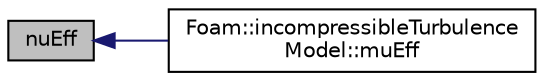 digraph "nuEff"
{
  bgcolor="transparent";
  edge [fontname="Helvetica",fontsize="10",labelfontname="Helvetica",labelfontsize="10"];
  node [fontname="Helvetica",fontsize="10",shape=record];
  rankdir="LR";
  Node1 [label="nuEff",height=0.2,width=0.4,color="black", fillcolor="grey75", style="filled" fontcolor="black"];
  Node1 -> Node2 [dir="back",color="midnightblue",fontsize="10",style="solid",fontname="Helvetica"];
  Node2 [label="Foam::incompressibleTurbulence\lModel::muEff",height=0.2,width=0.4,color="black",URL="$classFoam_1_1incompressibleTurbulenceModel.html#a9141af33a74f6d550dae28d881e87246",tooltip="Return the effective dynamic viscosity on patch. "];
}
